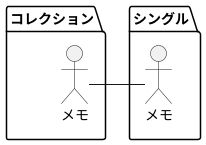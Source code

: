 @startuml Memo app

!define TRANSACTION_MARK_COLOR FFAA00

package "コレクション" as model {
    "メモ" as memos
}

package "シングル" as interaction {
    "メモ" as memo
}

memos - memo

@enduml
